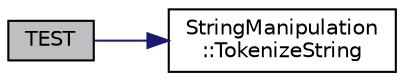 digraph "TEST"
{
  edge [fontname="Helvetica",fontsize="10",labelfontname="Helvetica",labelfontsize="10"];
  node [fontname="Helvetica",fontsize="10",shape=record];
  rankdir="LR";
  Node1 [label="TEST",height=0.2,width=0.4,color="black", fillcolor="grey75", style="filled", fontcolor="black"];
  Node1 -> Node2 [color="midnightblue",fontsize="10",style="solid",fontname="Helvetica"];
  Node2 [label="StringManipulation\l::TokenizeString",height=0.2,width=0.4,color="black", fillcolor="white", style="filled",URL="$d5/d2b/namespace_string_manipulation.html#a4aa49767efe3ea44a39d90ff3cb603b0"];
}
